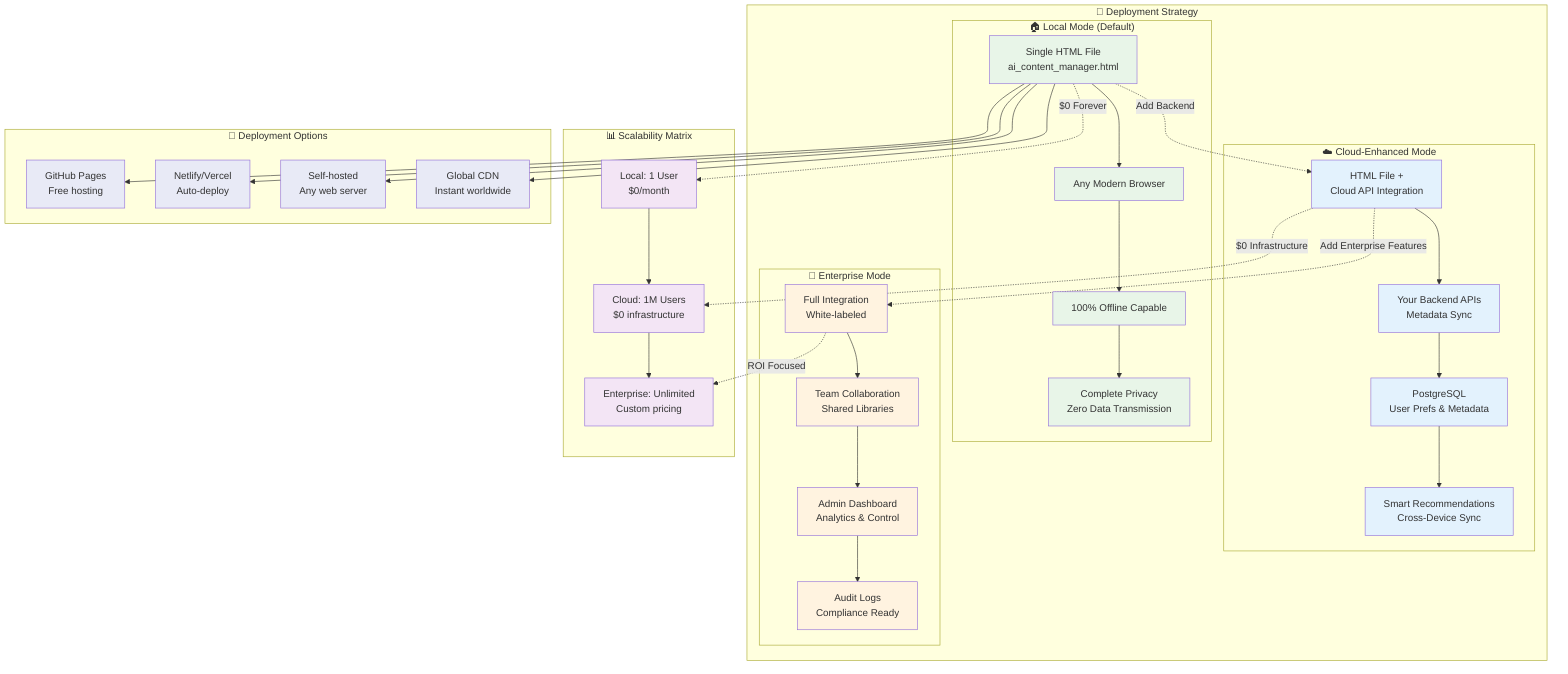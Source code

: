 graph TD
    subgraph "🚀 Deployment Strategy"
        subgraph "🏠 Local Mode (Default)"
            LOCAL[Single HTML File<br/>ai_content_manager.html]
            BROWSER[Any Modern Browser]
            OFFLINE[100% Offline Capable]
            PRIVACY[Complete Privacy<br/>Zero Data Transmission]
            
            LOCAL --> BROWSER
            BROWSER --> OFFLINE
            OFFLINE --> PRIVACY
        end
        
        subgraph "☁️ Cloud-Enhanced Mode"
            CLOUD_HTML[HTML File +<br/>Cloud API Integration]
            BACKEND[Your Backend APIs<br/>Metadata Sync]
            DATABASE[PostgreSQL<br/>User Prefs & Metadata]
            RECOMMEND[Smart Recommendations<br/>Cross-Device Sync]
            
            CLOUD_HTML --> BACKEND
            BACKEND --> DATABASE
            DATABASE --> RECOMMEND
        end
        
        subgraph "🏢 Enterprise Mode"
            ENTERPRISE[Full Integration<br/>White-labeled]
            TEAM_COLLAB[Team Collaboration<br/>Shared Libraries]
            ADMIN[Admin Dashboard<br/>Analytics & Control]
            AUDIT[Audit Logs<br/>Compliance Ready]
            
            ENTERPRISE --> TEAM_COLLAB
            TEAM_COLLAB --> ADMIN
            ADMIN --> AUDIT
        end
    end
    
    subgraph "📊 Scalability Matrix"
        SCALE_LOCAL[Local: 1 User<br/>$0/month]
        SCALE_CLOUD[Cloud: 1M Users<br/>$0 infrastructure]
        SCALE_ENTERPRISE[Enterprise: Unlimited<br/>Custom pricing]
        
        SCALE_LOCAL --> SCALE_CLOUD
        SCALE_CLOUD --> SCALE_ENTERPRISE
    end
    
    subgraph "🔧 Deployment Options"
        GITHUB[GitHub Pages<br/>Free hosting]
        NETLIFY[Netlify/Vercel<br/>Auto-deploy]
        SELF_HOST[Self-hosted<br/>Any web server]
        CDN[Global CDN<br/>Instant worldwide]
        
        LOCAL --> GITHUB
        LOCAL --> NETLIFY
        LOCAL --> SELF_HOST
        LOCAL --> CDN
    end
    
    %% Evolution Path
    LOCAL -.->|"Add Backend"| CLOUD_HTML
    CLOUD_HTML -.->|"Add Enterprise Features"| ENTERPRISE
    
    %% Cost Benefits
    LOCAL -.->|"$0 Forever"| SCALE_LOCAL
    CLOUD_HTML -.->|"$0 Infrastructure"| SCALE_CLOUD
    ENTERPRISE -.->|"ROI Focused"| SCALE_ENTERPRISE
    
    %% Styling
    classDef local fill:#e8f5e8
    classDef cloud fill:#e3f2fd  
    classDef enterprise fill:#fff3e0
    classDef scale fill:#f3e5f5
    classDef deploy fill:#e8eaf6
    
    class LOCAL,BROWSER,OFFLINE,PRIVACY local
    class CLOUD_HTML,BACKEND,DATABASE,RECOMMEND cloud
    class ENTERPRISE,TEAM_COLLAB,ADMIN,AUDIT enterprise
    class SCALE_LOCAL,SCALE_CLOUD,SCALE_ENTERPRISE scale
    class GITHUB,NETLIFY,SELF_HOST,CDN deploy
